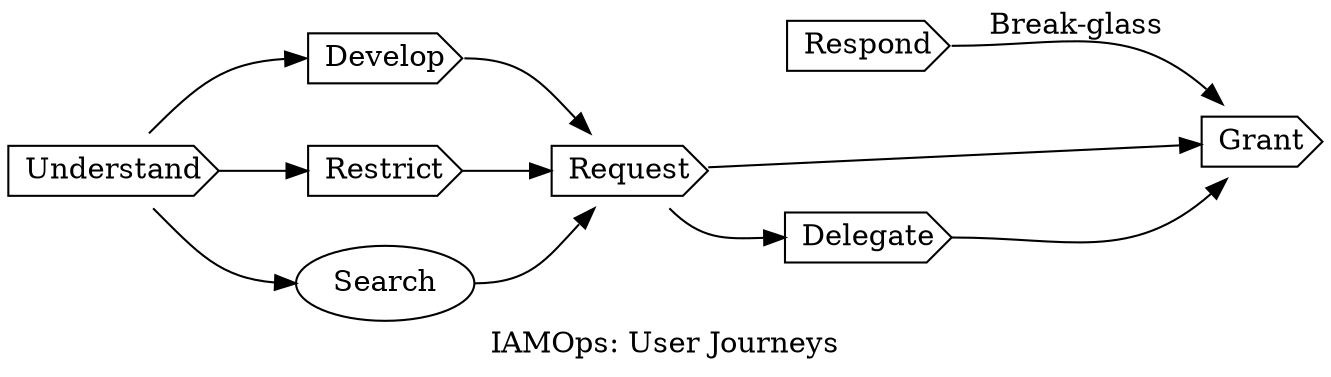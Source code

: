 digraph IAMOps {
    label="IAMOps: User Journeys"
    rankdir="TB"

#subgraph Journeys {
    rankdir="LR"
    rank="min";
    Request     [shape=cds; label="Request"]
    Grant       [shape=cds; label="Grant"]
    Develop     [shape=cds; label="Develop" ]
    Restrict    [shape=cds; label="Restrict"]
    Understand  [shape=cds; label="Understand"]
    Delegate  [shape=cds; label="Delegate"]
    Respond  [shape=cds; label="Respond"]
    Request -> Grant
    Restrict -> Request
    Develop -> Request [tailport=e headport=nw]
    Understand -> Restrict
    Understand -> Develop [tailport=ne headport=w]
    Request -> Delegate [tailport=se headport=w]
    Delegate -> Grant[tailport=e headport=sw]
    Respond -> Grant [label="Break-glass" tailport=e headport=nw]
    Understand -> Search [tailport=se headport=w]
    Search -> Request [tailport=e headport=sw]
    #Respond -> Delegate [label="Self-approval"]
    #Respond -> Request [label="Implicit"]
}